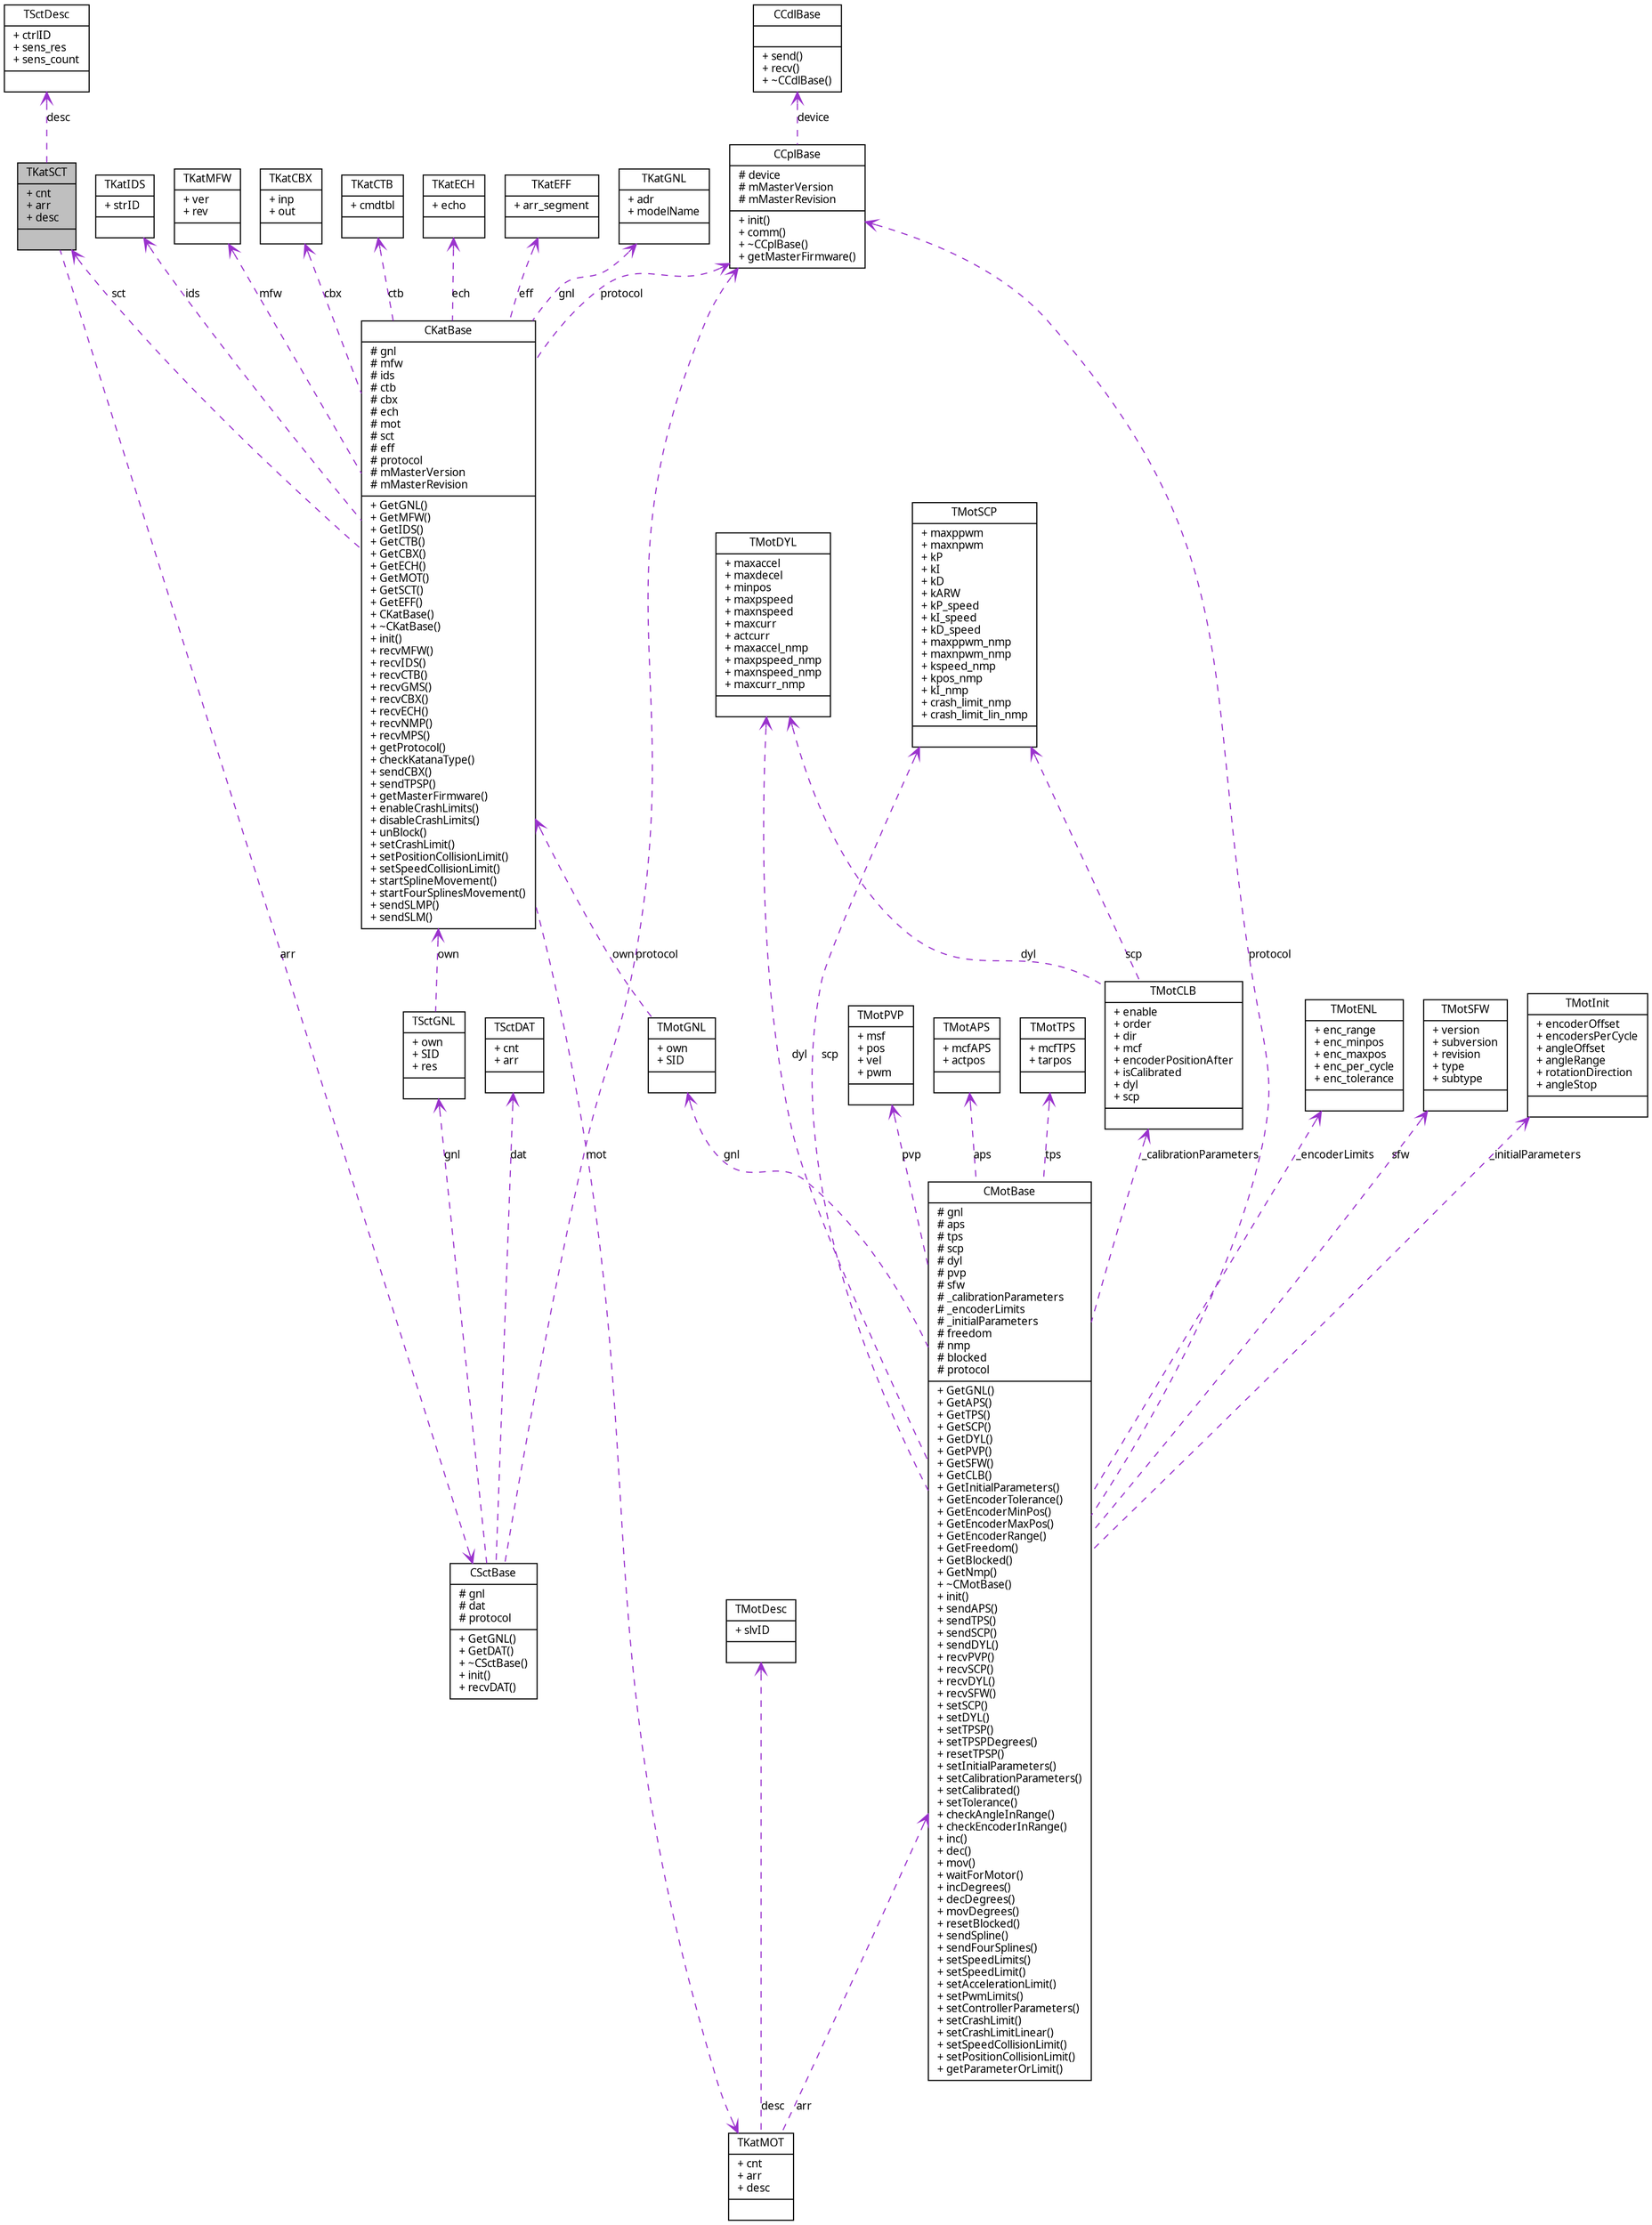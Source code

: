 digraph G
{
  edge [fontname="FreeSans.ttf",fontsize=10,labelfontname="FreeSans.ttf",labelfontsize=10];
  node [fontname="FreeSans.ttf",fontsize=10,shape=record];
  Node1 [label="{TKatSCT\n|+ cnt\l+ arr\l+ desc\l|}",height=0.2,width=0.4,color="black", fillcolor="grey75", style="filled" fontcolor="black"];
  Node2 -> Node1 [dir=back,color="darkorchid3",fontsize=10,style="dashed",label="desc",arrowtail="open",fontname="FreeSans.ttf"];
  Node2 [label="{TSctDesc\n|+ ctrlID\l+ sens_res\l+ sens_count\l|}",height=0.2,width=0.4,color="black", fillcolor="white", style="filled",URL="$structTSctDesc.html",tooltip="sensor controller description (partly)"];
  Node3 -> Node1 [dir=back,color="darkorchid3",fontsize=10,style="dashed",label="arr",arrowtail="open",fontname="FreeSans.ttf"];
  Node3 [label="{CSctBase\n|# gnl\l# dat\l# protocol\l|+ GetGNL()\l+ GetDAT()\l+ ~CSctBase()\l+ init()\l+ recvDAT()\l}",height=0.2,width=0.4,color="black", fillcolor="white", style="filled",URL="$classCSctBase.html",tooltip="Sensor Controller class."];
  Node4 -> Node3 [dir=back,color="darkorchid3",fontsize=10,style="dashed",label="gnl",arrowtail="open",fontname="FreeSans.ttf"];
  Node4 [label="{TSctGNL\n|+ own\l+ SID\l+ res\l|}",height=0.2,width=0.4,color="black", fillcolor="white", style="filled",URL="$structTSctGNL.html",tooltip="[GNL] controller generals"];
  Node5 -> Node4 [dir=back,color="darkorchid3",fontsize=10,style="dashed",label="own",arrowtail="open",fontname="FreeSans.ttf"];
  Node5 [label="{CKatBase\n|# gnl\l# mfw\l# ids\l# ctb\l# cbx\l# ech\l# mot\l# sct\l# eff\l# protocol\l# mMasterVersion\l# mMasterRevision\l|+ GetGNL()\l+ GetMFW()\l+ GetIDS()\l+ GetCTB()\l+ GetCBX()\l+ GetECH()\l+ GetMOT()\l+ GetSCT()\l+ GetEFF()\l+ CKatBase()\l+ ~CKatBase()\l+ init()\l+ recvMFW()\l+ recvIDS()\l+ recvCTB()\l+ recvGMS()\l+ recvCBX()\l+ recvECH()\l+ recvNMP()\l+ recvMPS()\l+ getProtocol()\l+ checkKatanaType()\l+ sendCBX()\l+ sendTPSP()\l+ getMasterFirmware()\l+ enableCrashLimits()\l+ disableCrashLimits()\l+ unBlock()\l+ setCrashLimit()\l+ setPositionCollisionLimit()\l+ setSpeedCollisionLimit()\l+ startSplineMovement()\l+ startFourSplinesMovement()\l+ sendSLMP()\l+ sendSLM()\l}",height=0.2,width=0.4,color="black", fillcolor="white", style="filled",URL="$classCKatBase.html",tooltip="Base Katana class."];
  Node6 -> Node5 [dir=back,color="darkorchid3",fontsize=10,style="dashed",label="mfw",arrowtail="open",fontname="FreeSans.ttf"];
  Node6 [label="{TKatMFW\n|+ ver\l+ rev\l|}",height=0.2,width=0.4,color="black", fillcolor="white", style="filled",URL="$structTKatMFW.html",tooltip="[MFW] master firmware version/revision number"];
  Node7 -> Node5 [dir=back,color="darkorchid3",fontsize=10,style="dashed",label="cbx",arrowtail="open",fontname="FreeSans.ttf"];
  Node7 [label="{TKatCBX\n|+ inp\l+ out\l|}",height=0.2,width=0.4,color="black", fillcolor="white", style="filled",URL="$structTKatCBX.html",tooltip="[CBX] connector box"];
  Node1 -> Node5 [dir=back,color="darkorchid3",fontsize=10,style="dashed",label="sct",arrowtail="open",fontname="FreeSans.ttf"];
  Node8 -> Node5 [dir=back,color="darkorchid3",fontsize=10,style="dashed",label="ctb",arrowtail="open",fontname="FreeSans.ttf"];
  Node8 [label="{TKatCTB\n|+ cmdtbl\l|}",height=0.2,width=0.4,color="black", fillcolor="white", style="filled",URL="$structTKatCTB.html",tooltip="[CTB] command table defined in the firmware"];
  Node9 -> Node5 [dir=back,color="darkorchid3",fontsize=10,style="dashed",label="ech",arrowtail="open",fontname="FreeSans.ttf"];
  Node9 [label="{TKatECH\n|+ echo\l|}",height=0.2,width=0.4,color="black", fillcolor="white", style="filled",URL="$structTKatECH.html",tooltip="[ECH] echo"];
  Node10 -> Node5 [dir=back,color="darkorchid3",fontsize=10,style="dashed",label="eff",arrowtail="open",fontname="FreeSans.ttf"];
  Node10 [label="{TKatEFF\n|+ arr_segment\l|}",height=0.2,width=0.4,color="black", fillcolor="white", style="filled",URL="$structTKatEFF.html",tooltip="Inverse Kinematics structure of the endeffektor."];
  Node11 -> Node5 [dir=back,color="darkorchid3",fontsize=10,style="dashed",label="gnl",arrowtail="open",fontname="FreeSans.ttf"];
  Node11 [label="{TKatGNL\n|+ adr\l+ modelName\l|}",height=0.2,width=0.4,color="black", fillcolor="white", style="filled",URL="$structTKatGNL.html",tooltip="[GNL] general robot attributes"];
  Node12 -> Node5 [dir=back,color="darkorchid3",fontsize=10,style="dashed",label="mot",arrowtail="open",fontname="FreeSans.ttf"];
  Node12 [label="{TKatMOT\n|+ cnt\l+ arr\l+ desc\l|}",height=0.2,width=0.4,color="black", fillcolor="white", style="filled",URL="$structTKatMOT.html",tooltip="[MOT] every motor&#39;s attributes"];
  Node13 -> Node12 [dir=back,color="darkorchid3",fontsize=10,style="dashed",label="desc",arrowtail="open",fontname="FreeSans.ttf"];
  Node13 [label="{TMotDesc\n|+ slvID\l|}",height=0.2,width=0.4,color="black", fillcolor="white", style="filled",URL="$structTMotDesc.html",tooltip="motor description (partly)"];
  Node14 -> Node12 [dir=back,color="darkorchid3",fontsize=10,style="dashed",label="arr",arrowtail="open",fontname="FreeSans.ttf"];
  Node14 [label="{CMotBase\n|# gnl\l# aps\l# tps\l# scp\l# dyl\l# pvp\l# sfw\l# _calibrationParameters\l# _encoderLimits\l# _initialParameters\l# freedom\l# nmp\l# blocked\l# protocol\l|+ GetGNL()\l+ GetAPS()\l+ GetTPS()\l+ GetSCP()\l+ GetDYL()\l+ GetPVP()\l+ GetSFW()\l+ GetCLB()\l+ GetInitialParameters()\l+ GetEncoderTolerance()\l+ GetEncoderMinPos()\l+ GetEncoderMaxPos()\l+ GetEncoderRange()\l+ GetFreedom()\l+ GetBlocked()\l+ GetNmp()\l+ ~CMotBase()\l+ init()\l+ sendAPS()\l+ sendTPS()\l+ sendSCP()\l+ sendDYL()\l+ recvPVP()\l+ recvSCP()\l+ recvDYL()\l+ recvSFW()\l+ setSCP()\l+ setDYL()\l+ setTPSP()\l+ setTPSPDegrees()\l+ resetTPSP()\l+ setInitialParameters()\l+ setCalibrationParameters()\l+ setCalibrated()\l+ setTolerance()\l+ checkAngleInRange()\l+ checkEncoderInRange()\l+ inc()\l+ dec()\l+ mov()\l+ waitForMotor()\l+ incDegrees()\l+ decDegrees()\l+ movDegrees()\l+ resetBlocked()\l+ sendSpline()\l+ sendFourSplines()\l+ setSpeedLimits()\l+ setSpeedLimit()\l+ setAccelerationLimit()\l+ setPwmLimits()\l+ setControllerParameters()\l+ setCrashLimit()\l+ setCrashLimitLinear()\l+ setSpeedCollisionLimit()\l+ setPositionCollisionLimit()\l+ getParameterOrLimit()\l}",height=0.2,width=0.4,color="black", fillcolor="white", style="filled",URL="$classCMotBase.html",tooltip="Motor class."];
  Node15 -> Node14 [dir=back,color="darkorchid3",fontsize=10,style="dashed",label="_encoderLimits",arrowtail="open",fontname="FreeSans.ttf"];
  Node15 [label="{TMotENL\n|+ enc_range\l+ enc_minpos\l+ enc_maxpos\l+ enc_per_cycle\l+ enc_tolerance\l|}",height=0.2,width=0.4,color="black", fillcolor="white", style="filled",URL="$structTMotENL.html",tooltip="[ENL] limits in encoder values (INTERNAL STRUCTURE!)"];
  Node16 -> Node14 [dir=back,color="darkorchid3",fontsize=10,style="dashed",label="sfw",arrowtail="open",fontname="FreeSans.ttf"];
  Node16 [label="{TMotSFW\n|+ version\l+ subversion\l+ revision\l+ type\l+ subtype\l|}",height=0.2,width=0.4,color="black", fillcolor="white", style="filled",URL="$structTMotSFW.html",tooltip="[SFW] slave firmware"];
  Node17 -> Node14 [dir=back,color="darkorchid3",fontsize=10,style="dashed",label="gnl",arrowtail="open",fontname="FreeSans.ttf"];
  Node17 [label="{TMotGNL\n|+ own\l+ SID\l|}",height=0.2,width=0.4,color="black", fillcolor="white", style="filled",URL="$structTMotGNL.html",tooltip="[GNL] motor generals"];
  Node5 -> Node17 [dir=back,color="darkorchid3",fontsize=10,style="dashed",label="own",arrowtail="open",fontname="FreeSans.ttf"];
  Node18 -> Node14 [dir=back,color="darkorchid3",fontsize=10,style="dashed",label="_initialParameters",arrowtail="open",fontname="FreeSans.ttf"];
  Node18 [label="{TMotInit\n|+ encoderOffset\l+ encodersPerCycle\l+ angleOffset\l+ angleRange\l+ rotationDirection\l+ angleStop\l|}",height=0.2,width=0.4,color="black", fillcolor="white", style="filled",URL="$structTMotInit.html",tooltip="Initial motor parameters."];
  Node19 -> Node14 [dir=back,color="darkorchid3",fontsize=10,style="dashed",label="_calibrationParameters",arrowtail="open",fontname="FreeSans.ttf"];
  Node19 [label="{TMotCLB\n|+ enable\l+ order\l+ dir\l+ mcf\l+ encoderPositionAfter\l+ isCalibrated\l+ dyl\l+ scp\l|}",height=0.2,width=0.4,color="black", fillcolor="white", style="filled",URL="$structTMotCLB.html",tooltip="Calibration structure for single motors."];
  Node20 -> Node19 [dir=back,color="darkorchid3",fontsize=10,style="dashed",label="scp",arrowtail="open",fontname="FreeSans.ttf"];
  Node20 [label="{TMotSCP\n|+ maxppwm\l+ maxnpwm\l+ kP\l+ kI\l+ kD\l+ kARW\l+ kP_speed\l+ kI_speed\l+ kD_speed\l+ maxppwm_nmp\l+ maxnpwm_nmp\l+ kspeed_nmp\l+ kpos_nmp\l+ kI_nmp\l+ crash_limit_nmp\l+ crash_limit_lin_nmp\l|}",height=0.2,width=0.4,color="black", fillcolor="white", style="filled",URL="$structTMotSCP.html",tooltip="[SCP] static controller parameters"];
  Node21 -> Node19 [dir=back,color="darkorchid3",fontsize=10,style="dashed",label="dyl",arrowtail="open",fontname="FreeSans.ttf"];
  Node21 [label="{TMotDYL\n|+ maxaccel\l+ maxdecel\l+ minpos\l+ maxpspeed\l+ maxnspeed\l+ maxcurr\l+ actcurr\l+ maxaccel_nmp\l+ maxpspeed_nmp\l+ maxnspeed_nmp\l+ maxcurr_nmp\l|}",height=0.2,width=0.4,color="black", fillcolor="white", style="filled",URL="$structTMotDYL.html",tooltip="[DYL] dynamic limits"];
  Node22 -> Node14 [dir=back,color="darkorchid3",fontsize=10,style="dashed",label="pvp",arrowtail="open",fontname="FreeSans.ttf"];
  Node22 [label="{TMotPVP\n|+ msf\l+ pos\l+ vel\l+ pwm\l|}",height=0.2,width=0.4,color="black", fillcolor="white", style="filled",URL="$structTMotPVP.html",tooltip="[PVP] position, velocity, pulse width modulation"];
  Node23 -> Node14 [dir=back,color="darkorchid3",fontsize=10,style="dashed",label="aps",arrowtail="open",fontname="FreeSans.ttf"];
  Node23 [label="{TMotAPS\n|+ mcfAPS\l+ actpos\l|}",height=0.2,width=0.4,color="black", fillcolor="white", style="filled",URL="$structTMotAPS.html",tooltip="[APS] actual position"];
  Node20 -> Node14 [dir=back,color="darkorchid3",fontsize=10,style="dashed",label="scp",arrowtail="open",fontname="FreeSans.ttf"];
  Node24 -> Node14 [dir=back,color="darkorchid3",fontsize=10,style="dashed",label="tps",arrowtail="open",fontname="FreeSans.ttf"];
  Node24 [label="{TMotTPS\n|+ mcfTPS\l+ tarpos\l|}",height=0.2,width=0.4,color="black", fillcolor="white", style="filled",URL="$structTMotTPS.html",tooltip="[TPS] target position"];
  Node25 -> Node14 [dir=back,color="darkorchid3",fontsize=10,style="dashed",label="protocol",arrowtail="open",fontname="FreeSans.ttf"];
  Node25 [label="{CCplBase\n|# device\l# mMasterVersion\l# mMasterRevision\l|+ init()\l+ comm()\l+ ~CCplBase()\l+ getMasterFirmware()\l}",height=0.2,width=0.4,color="black", fillcolor="white", style="filled",URL="$classCCplBase.html",tooltip="Abstract base class for protocol definiton."];
  Node26 -> Node25 [dir=back,color="darkorchid3",fontsize=10,style="dashed",label="device",arrowtail="open",fontname="FreeSans.ttf"];
  Node26 [label="{CCdlBase\n||+ send()\l+ recv()\l+ ~CCdlBase()\l}",height=0.2,width=0.4,color="black", fillcolor="white", style="filled",URL="$classCCdlBase.html",tooltip="Abstract base class for devices."];
  Node21 -> Node14 [dir=back,color="darkorchid3",fontsize=10,style="dashed",label="dyl",arrowtail="open",fontname="FreeSans.ttf"];
  Node27 -> Node5 [dir=back,color="darkorchid3",fontsize=10,style="dashed",label="ids",arrowtail="open",fontname="FreeSans.ttf"];
  Node27 [label="{TKatIDS\n|+ strID\l|}",height=0.2,width=0.4,color="black", fillcolor="white", style="filled",URL="$structTKatIDS.html",tooltip="[IDS] identification string"];
  Node25 -> Node5 [dir=back,color="darkorchid3",fontsize=10,style="dashed",label="protocol",arrowtail="open",fontname="FreeSans.ttf"];
  Node28 -> Node3 [dir=back,color="darkorchid3",fontsize=10,style="dashed",label="dat",arrowtail="open",fontname="FreeSans.ttf"];
  Node28 [label="{TSctDAT\n|+ cnt\l+ arr\l|}",height=0.2,width=0.4,color="black", fillcolor="white", style="filled",URL="$structTSctDAT.html",tooltip="[DAT] sensor data"];
  Node25 -> Node3 [dir=back,color="darkorchid3",fontsize=10,style="dashed",label="protocol",arrowtail="open",fontname="FreeSans.ttf"];
}
